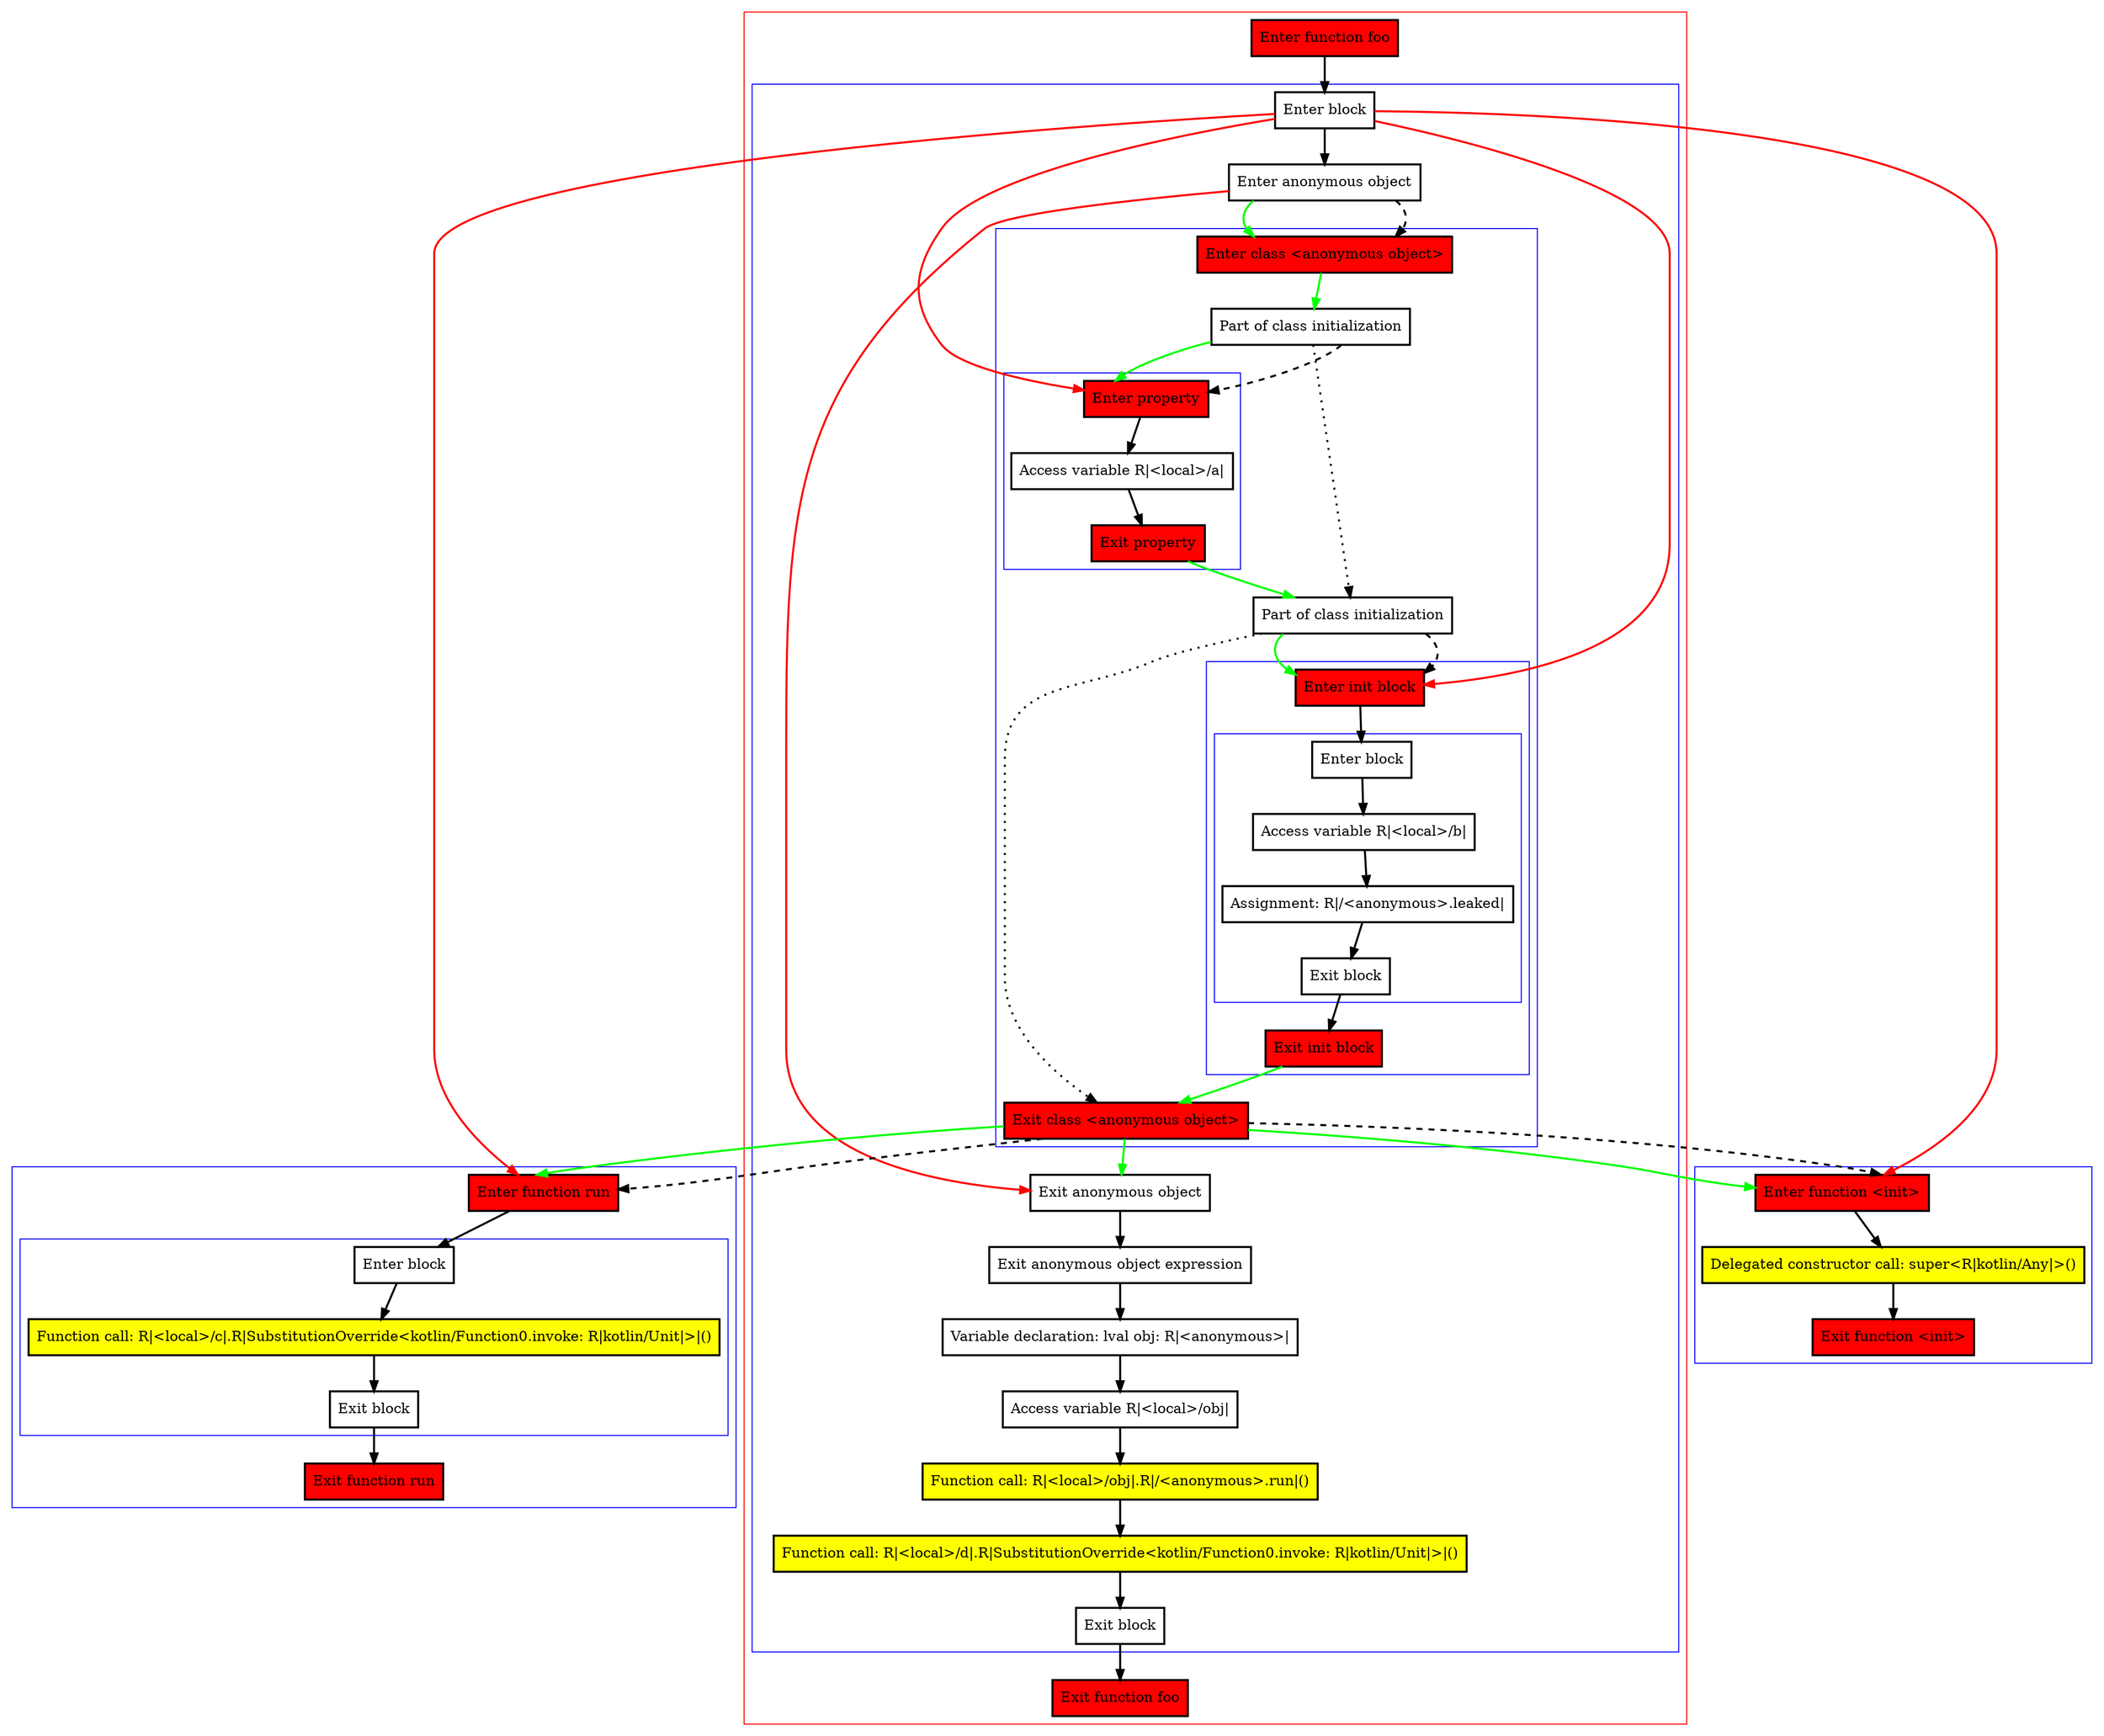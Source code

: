 digraph inAnonymousObject_kt {
    graph [nodesep=3]
    node [shape=box penwidth=2]
    edge [penwidth=2]

    subgraph cluster_0 {
        color=red
        0 [label="Enter function foo" style="filled" fillcolor=red];
        subgraph cluster_1 {
            color=blue
            1 [label="Enter block"];
            2 [label="Enter anonymous object"];
            subgraph cluster_2 {
                color=blue
                11 [label="Enter class <anonymous object>" style="filled" fillcolor=red];
                12 [label="Part of class initialization"];
                subgraph cluster_3 {
                    color=blue
                    15 [label="Enter property" style="filled" fillcolor=red];
                    16 [label="Access variable R|<local>/a|"];
                    17 [label="Exit property" style="filled" fillcolor=red];
                }
                13 [label="Part of class initialization"];
                subgraph cluster_4 {
                    color=blue
                    18 [label="Enter init block" style="filled" fillcolor=red];
                    subgraph cluster_5 {
                        color=blue
                        19 [label="Enter block"];
                        20 [label="Access variable R|<local>/b|"];
                        21 [label="Assignment: R|/<anonymous>.leaked|"];
                        22 [label="Exit block"];
                    }
                    23 [label="Exit init block" style="filled" fillcolor=red];
                }
                14 [label="Exit class <anonymous object>" style="filled" fillcolor=red];
            }
            3 [label="Exit anonymous object"];
            4 [label="Exit anonymous object expression"];
            5 [label="Variable declaration: lval obj: R|<anonymous>|"];
            6 [label="Access variable R|<local>/obj|"];
            7 [label="Function call: R|<local>/obj|.R|/<anonymous>.run|()" style="filled" fillcolor=yellow];
            8 [label="Function call: R|<local>/d|.R|SubstitutionOverride<kotlin/Function0.invoke: R|kotlin/Unit|>|()" style="filled" fillcolor=yellow];
            9 [label="Exit block"];
        }
        10 [label="Exit function foo" style="filled" fillcolor=red];
    }
    subgraph cluster_6 {
        color=blue
        27 [label="Enter function run" style="filled" fillcolor=red];
        subgraph cluster_7 {
            color=blue
            28 [label="Enter block"];
            29 [label="Function call: R|<local>/c|.R|SubstitutionOverride<kotlin/Function0.invoke: R|kotlin/Unit|>|()" style="filled" fillcolor=yellow];
            30 [label="Exit block"];
        }
        31 [label="Exit function run" style="filled" fillcolor=red];
    }
    subgraph cluster_8 {
        color=blue
        24 [label="Enter function <init>" style="filled" fillcolor=red];
        25 [label="Delegated constructor call: super<R|kotlin/Any|>()" style="filled" fillcolor=yellow];
        26 [label="Exit function <init>" style="filled" fillcolor=red];
    }
    0 -> {1};
    1 -> {2};
    1 -> {15 18 24 27} [color=red];
    2 -> {11} [color=green];
    2 -> {3} [color=red];
    2 -> {11} [style=dashed];
    3 -> {4};
    4 -> {5};
    5 -> {6};
    6 -> {7};
    7 -> {8};
    8 -> {9};
    9 -> {10};
    11 -> {12} [color=green];
    12 -> {15} [color=green];
    12 -> {13} [style=dotted];
    12 -> {15} [style=dashed];
    13 -> {18} [color=green];
    13 -> {14} [style=dotted];
    13 -> {18} [style=dashed];
    14 -> {3 24 27} [color=green];
    14 -> {24 27} [style=dashed];
    15 -> {16};
    16 -> {17};
    17 -> {13} [color=green];
    18 -> {19};
    19 -> {20};
    20 -> {21};
    21 -> {22};
    22 -> {23};
    23 -> {14} [color=green];
    24 -> {25};
    25 -> {26};
    27 -> {28};
    28 -> {29};
    29 -> {30};
    30 -> {31};

}
